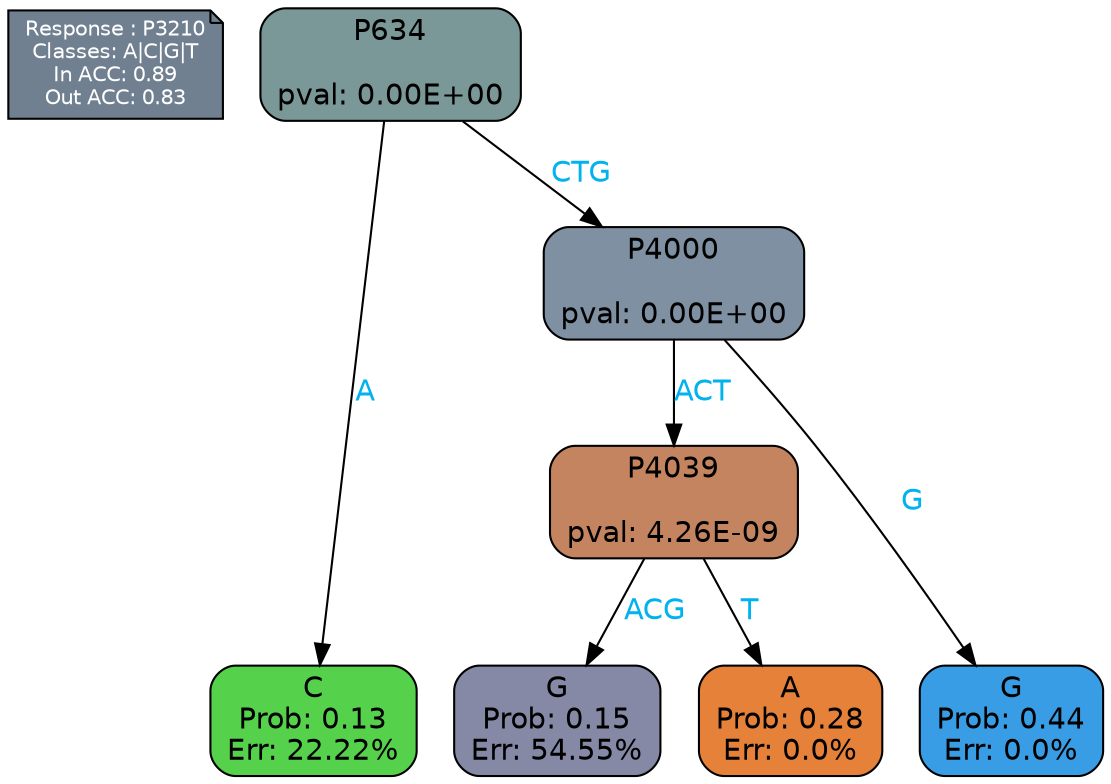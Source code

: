 digraph Tree {
node [shape=box, style="filled, rounded", color="black", fontname=helvetica] ;
graph [ranksep=equally, splines=polylines, bgcolor=transparent, dpi=600] ;
edge [fontname=helvetica] ;
LEGEND [label="Response : P3210
Classes: A|C|G|T
In ACC: 0.89
Out ACC: 0.83
",shape=note,align=left,style=filled,fillcolor="slategray",fontcolor="white",fontsize=10];1 [label="P634

pval: 0.00E+00", fillcolor="#799897"] ;
2 [label="C
Prob: 0.13
Err: 22.22%", fillcolor="#56d14c"] ;
3 [label="P4000

pval: 0.00E+00", fillcolor="#7e90a2"] ;
4 [label="P4039

pval: 4.26E-09", fillcolor="#c3845f"] ;
5 [label="G
Prob: 0.15
Err: 54.55%", fillcolor="#8589a6"] ;
6 [label="A
Prob: 0.28
Err: 0.0%", fillcolor="#e58139"] ;
7 [label="G
Prob: 0.44
Err: 0.0%", fillcolor="#399de5"] ;
1 -> 2 [label="A",fontcolor=deepskyblue2] ;
1 -> 3 [label="CTG",fontcolor=deepskyblue2] ;
3 -> 4 [label="ACT",fontcolor=deepskyblue2] ;
3 -> 7 [label="G",fontcolor=deepskyblue2] ;
4 -> 5 [label="ACG",fontcolor=deepskyblue2] ;
4 -> 6 [label="T",fontcolor=deepskyblue2] ;
{rank = same; 2;5;6;7;}{rank = same; LEGEND;1;}}